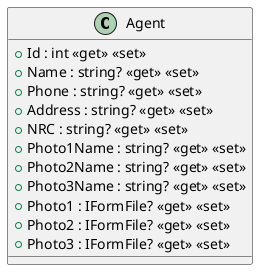 @startuml
class Agent {
    + Id : int <<get>> <<set>>
    + Name : string? <<get>> <<set>>
    + Phone : string? <<get>> <<set>>
    + Address : string? <<get>> <<set>>
    + NRC : string? <<get>> <<set>>
    + Photo1Name : string? <<get>> <<set>>
    + Photo2Name : string? <<get>> <<set>>
    + Photo3Name : string? <<get>> <<set>>
    + Photo1 : IFormFile? <<get>> <<set>>
    + Photo2 : IFormFile? <<get>> <<set>>
    + Photo3 : IFormFile? <<get>> <<set>>
}
@enduml
